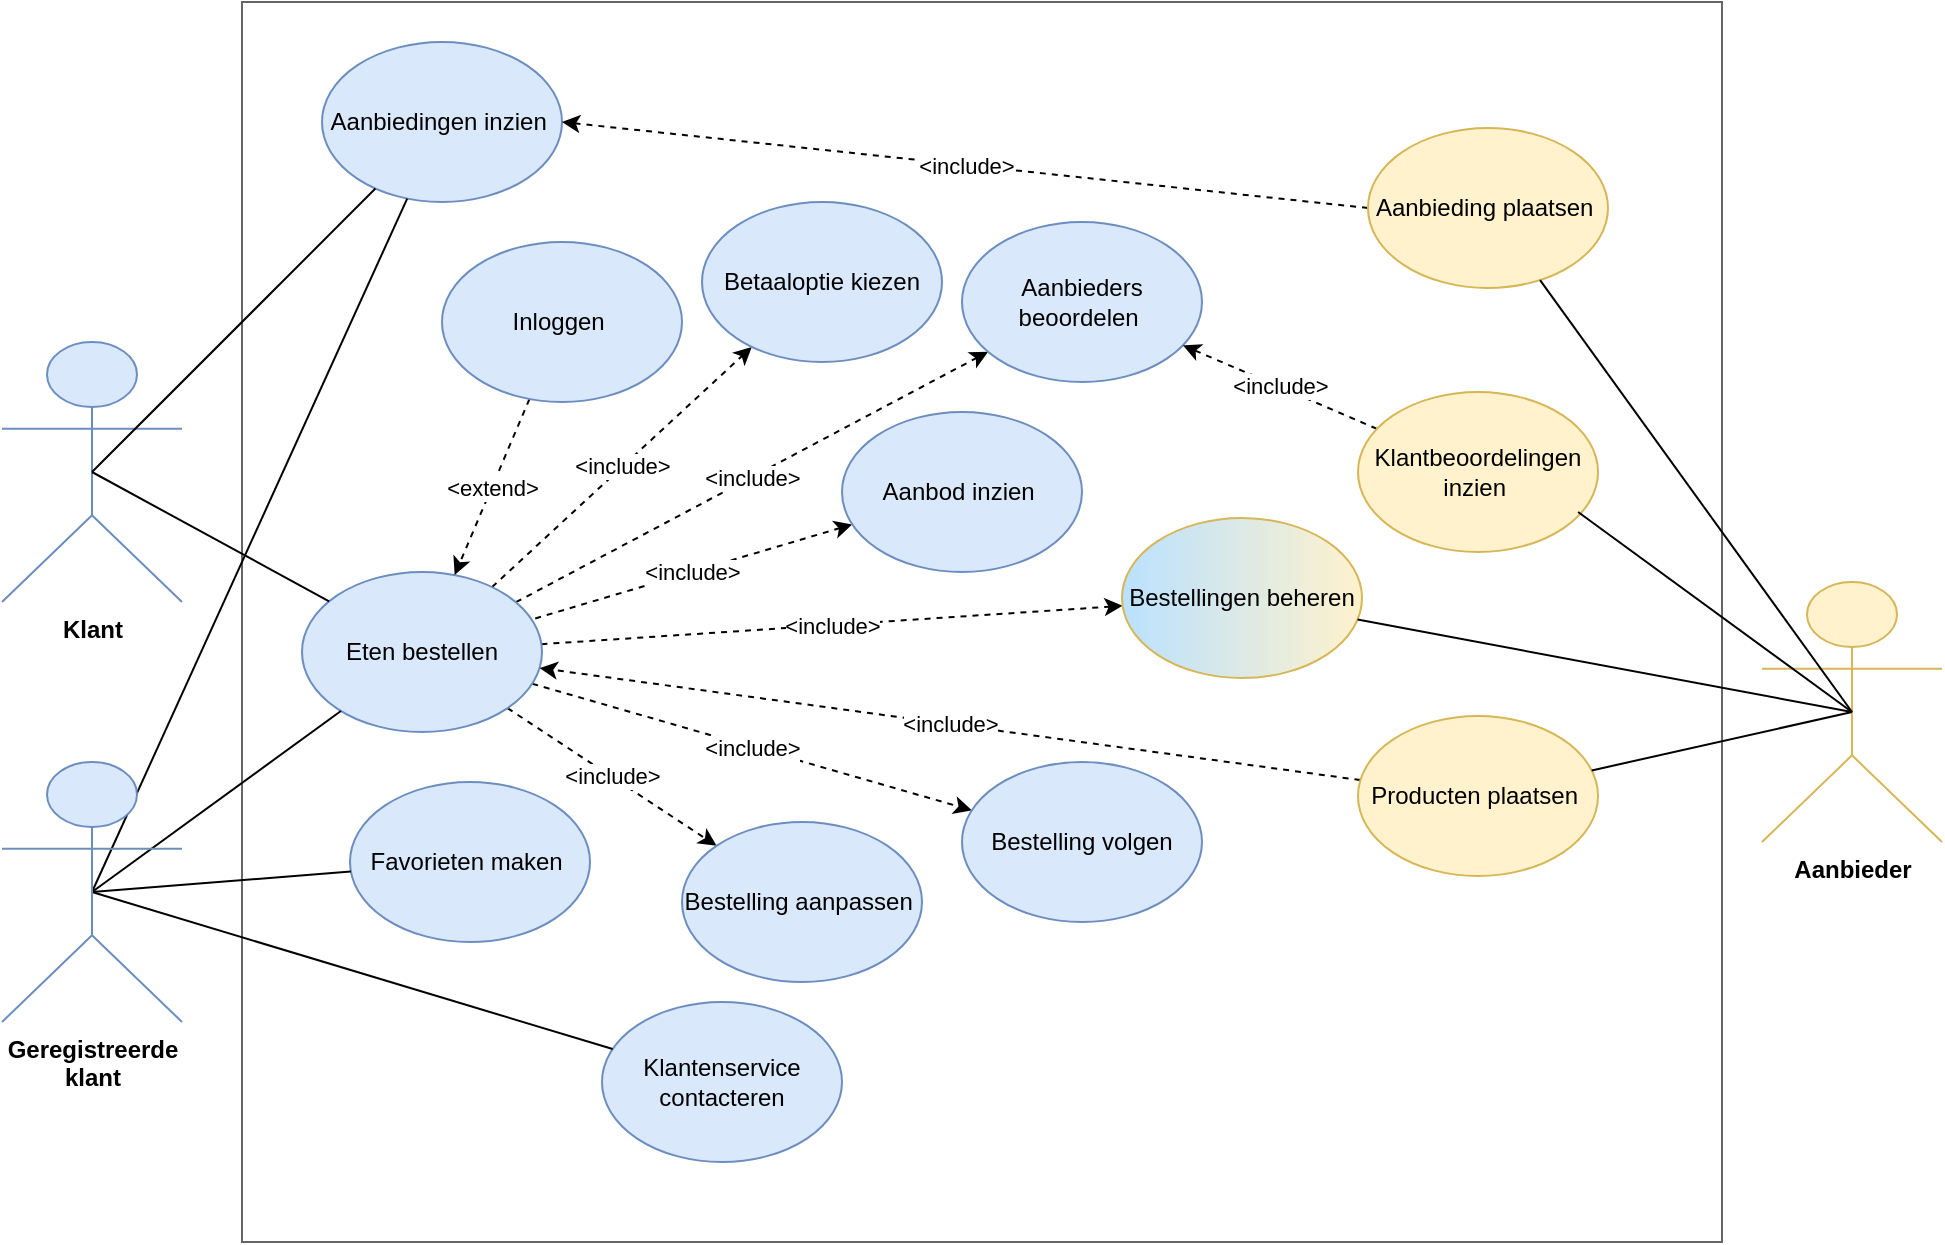 <mxfile version="20.6.0" type="device"><diagram id="p82MlDefBnRTSRnJDpva" name="Pagina-1"><mxGraphModel dx="2524" dy="1002" grid="0" gridSize="10" guides="1" tooltips="1" connect="1" arrows="1" fold="1" page="1" pageScale="1" pageWidth="827" pageHeight="1169" math="0" shadow="0"><root><mxCell id="0"/><mxCell id="1" parent="0"/><mxCell id="gePcSJrQ71QeRyR6HLfW-1" value="Aanbieder" style="shape=umlActor;verticalLabelPosition=bottom;verticalAlign=top;html=1;outlineConnect=0;fillColor=#fff2cc;strokeColor=#d6b656;fontStyle=1" vertex="1" parent="1"><mxGeometry x="818" y="517" width="90" height="130" as="geometry"/></mxCell><mxCell id="gePcSJrQ71QeRyR6HLfW-3" value="Klant" style="shape=umlActor;verticalLabelPosition=bottom;verticalAlign=top;html=1;outlineConnect=0;fillColor=#dae8fc;strokeColor=#6c8ebf;fontStyle=1" vertex="1" parent="1"><mxGeometry x="-62" y="397" width="90" height="130" as="geometry"/></mxCell><mxCell id="gePcSJrQ71QeRyR6HLfW-5" value="" style="rounded=0;whiteSpace=wrap;html=1;strokeColor=#666666;" vertex="1" parent="1"><mxGeometry x="58" y="227" width="740" height="620" as="geometry"/></mxCell><mxCell id="gePcSJrQ71QeRyR6HLfW-21" value="&amp;lt;include&amp;gt;" style="edgeStyle=none;rounded=0;orthogonalLoop=1;jettySize=auto;html=1;startArrow=none;startFill=0;endArrow=classic;endFill=1;dashed=1;" edge="1" parent="1" source="gePcSJrQ71QeRyR6HLfW-6" target="gePcSJrQ71QeRyR6HLfW-12"><mxGeometry relative="1" as="geometry"/></mxCell><mxCell id="gePcSJrQ71QeRyR6HLfW-23" value="&amp;lt;include&amp;gt;" style="edgeStyle=none;rounded=0;orthogonalLoop=1;jettySize=auto;html=1;startArrow=none;startFill=0;endArrow=classic;endFill=1;dashed=1;" edge="1" parent="1" source="gePcSJrQ71QeRyR6HLfW-6" target="gePcSJrQ71QeRyR6HLfW-11"><mxGeometry relative="1" as="geometry"/></mxCell><mxCell id="gePcSJrQ71QeRyR6HLfW-24" value="&amp;lt;include&amp;gt;" style="edgeStyle=none;rounded=0;orthogonalLoop=1;jettySize=auto;html=1;startArrow=none;startFill=0;endArrow=classic;endFill=1;dashed=1;" edge="1" parent="1" source="gePcSJrQ71QeRyR6HLfW-6" target="gePcSJrQ71QeRyR6HLfW-13"><mxGeometry relative="1" as="geometry"/></mxCell><mxCell id="gePcSJrQ71QeRyR6HLfW-28" value="&amp;lt;include&amp;gt;" style="edgeStyle=none;rounded=0;orthogonalLoop=1;jettySize=auto;html=1;startArrow=none;startFill=0;endArrow=classic;endFill=1;dashed=1;" edge="1" parent="1" source="gePcSJrQ71QeRyR6HLfW-6" target="gePcSJrQ71QeRyR6HLfW-9"><mxGeometry relative="1" as="geometry"/></mxCell><mxCell id="gePcSJrQ71QeRyR6HLfW-36" value="&amp;lt;include&amp;gt;" style="edgeStyle=none;rounded=0;orthogonalLoop=1;jettySize=auto;html=1;startArrow=none;startFill=0;endArrow=classic;endFill=1;dashed=1;" edge="1" parent="1" source="gePcSJrQ71QeRyR6HLfW-6" target="gePcSJrQ71QeRyR6HLfW-17"><mxGeometry relative="1" as="geometry"/></mxCell><mxCell id="gePcSJrQ71QeRyR6HLfW-6" value="Eten bestellen" style="ellipse;whiteSpace=wrap;html=1;fillColor=#dae8fc;strokeColor=#6c8ebf;" vertex="1" parent="1"><mxGeometry x="88" y="512" width="120" height="80" as="geometry"/></mxCell><mxCell id="gePcSJrQ71QeRyR6HLfW-22" value="&amp;lt;extend&amp;gt;" style="edgeStyle=none;rounded=0;orthogonalLoop=1;jettySize=auto;html=1;startArrow=none;startFill=0;endArrow=classic;endFill=1;dashed=1;" edge="1" parent="1" source="gePcSJrQ71QeRyR6HLfW-7" target="gePcSJrQ71QeRyR6HLfW-6"><mxGeometry relative="1" as="geometry"/></mxCell><mxCell id="gePcSJrQ71QeRyR6HLfW-7" value="Inloggen&amp;nbsp;" style="ellipse;whiteSpace=wrap;html=1;fillColor=#dae8fc;strokeColor=#6c8ebf;" vertex="1" parent="1"><mxGeometry x="158" y="347" width="120" height="80" as="geometry"/></mxCell><mxCell id="gePcSJrQ71QeRyR6HLfW-20" value="&amp;lt;include&amp;gt;" style="rounded=0;orthogonalLoop=1;jettySize=auto;html=1;startArrow=classic;startFill=1;endArrow=none;endFill=0;dashed=1;" edge="1" parent="1" source="gePcSJrQ71QeRyR6HLfW-8" target="gePcSJrQ71QeRyR6HLfW-6"><mxGeometry relative="1" as="geometry"/></mxCell><mxCell id="gePcSJrQ71QeRyR6HLfW-8" value="Aanbod inzien&amp;nbsp;" style="ellipse;whiteSpace=wrap;html=1;fillColor=#dae8fc;strokeColor=#6c8ebf;" vertex="1" parent="1"><mxGeometry x="358" y="432" width="120" height="80" as="geometry"/></mxCell><mxCell id="gePcSJrQ71QeRyR6HLfW-9" value="Aanbieders beoordelen&amp;nbsp;" style="ellipse;whiteSpace=wrap;html=1;fillColor=#dae8fc;strokeColor=#6c8ebf;" vertex="1" parent="1"><mxGeometry x="418" y="337" width="120" height="80" as="geometry"/></mxCell><mxCell id="gePcSJrQ71QeRyR6HLfW-10" value="Favorieten maken&amp;nbsp;" style="ellipse;whiteSpace=wrap;html=1;fillColor=#dae8fc;strokeColor=#6c8ebf;" vertex="1" parent="1"><mxGeometry x="112" y="617" width="120" height="80" as="geometry"/></mxCell><mxCell id="gePcSJrQ71QeRyR6HLfW-11" value="Bestelling volgen" style="ellipse;whiteSpace=wrap;html=1;fillColor=#dae8fc;strokeColor=#6c8ebf;" vertex="1" parent="1"><mxGeometry x="418" y="607" width="120" height="80" as="geometry"/></mxCell><mxCell id="gePcSJrQ71QeRyR6HLfW-12" value="Betaaloptie kiezen" style="ellipse;whiteSpace=wrap;html=1;fillColor=#dae8fc;strokeColor=#6c8ebf;" vertex="1" parent="1"><mxGeometry x="288" y="327" width="120" height="80" as="geometry"/></mxCell><mxCell id="gePcSJrQ71QeRyR6HLfW-13" value="Bestelling aanpassen&amp;nbsp;" style="ellipse;whiteSpace=wrap;html=1;fillColor=#dae8fc;strokeColor=#6c8ebf;" vertex="1" parent="1"><mxGeometry x="278" y="637" width="120" height="80" as="geometry"/></mxCell><mxCell id="gePcSJrQ71QeRyR6HLfW-14" value="Aanbiedingen inzien&amp;nbsp;" style="ellipse;whiteSpace=wrap;html=1;fillColor=#dae8fc;strokeColor=#6c8ebf;" vertex="1" parent="1"><mxGeometry x="98" y="247" width="120" height="80" as="geometry"/></mxCell><mxCell id="gePcSJrQ71QeRyR6HLfW-15" value="Klantenservice contacteren" style="ellipse;whiteSpace=wrap;html=1;fillColor=#dae8fc;strokeColor=#6c8ebf;" vertex="1" parent="1"><mxGeometry x="238" y="727" width="120" height="80" as="geometry"/></mxCell><mxCell id="gePcSJrQ71QeRyR6HLfW-38" value="&amp;lt;include&amp;gt;" style="edgeStyle=none;rounded=0;orthogonalLoop=1;jettySize=auto;html=1;exitX=0;exitY=0.5;exitDx=0;exitDy=0;startArrow=none;startFill=0;endArrow=classic;endFill=1;dashed=1;entryX=1;entryY=0.5;entryDx=0;entryDy=0;" edge="1" parent="1" source="gePcSJrQ71QeRyR6HLfW-16" target="gePcSJrQ71QeRyR6HLfW-14"><mxGeometry relative="1" as="geometry"/></mxCell><mxCell id="gePcSJrQ71QeRyR6HLfW-16" value="Aanbieding plaatsen&amp;nbsp;" style="ellipse;whiteSpace=wrap;html=1;fillColor=#fff2cc;strokeColor=#d6b656;" vertex="1" parent="1"><mxGeometry x="621" y="290" width="120" height="80" as="geometry"/></mxCell><mxCell id="gePcSJrQ71QeRyR6HLfW-17" value="Bestellingen beheren" style="ellipse;whiteSpace=wrap;html=1;fillColor=#fff2cc;strokeColor=#d6b656;gradientColor=#BAE1FF;gradientDirection=west;" vertex="1" parent="1"><mxGeometry x="498" y="485" width="120" height="80" as="geometry"/></mxCell><mxCell id="gePcSJrQ71QeRyR6HLfW-39" value="&amp;lt;include&amp;gt;" style="edgeStyle=none;rounded=0;orthogonalLoop=1;jettySize=auto;html=1;startArrow=none;startFill=0;endArrow=classic;endFill=1;dashed=1;" edge="1" parent="1" source="gePcSJrQ71QeRyR6HLfW-18" target="gePcSJrQ71QeRyR6HLfW-6"><mxGeometry relative="1" as="geometry"/></mxCell><mxCell id="gePcSJrQ71QeRyR6HLfW-18" value="Producten plaatsen&amp;nbsp;" style="ellipse;whiteSpace=wrap;html=1;fillColor=#fff2cc;strokeColor=#d6b656;" vertex="1" parent="1"><mxGeometry x="616" y="584" width="120" height="80" as="geometry"/></mxCell><mxCell id="gePcSJrQ71QeRyR6HLfW-40" value="&amp;lt;include&amp;gt;" style="edgeStyle=none;rounded=0;orthogonalLoop=1;jettySize=auto;html=1;startArrow=none;startFill=0;endArrow=classic;endFill=1;dashed=1;" edge="1" parent="1" source="gePcSJrQ71QeRyR6HLfW-19" target="gePcSJrQ71QeRyR6HLfW-9"><mxGeometry relative="1" as="geometry"/></mxCell><mxCell id="gePcSJrQ71QeRyR6HLfW-19" value="Klantbeoordelingen inzien&amp;nbsp;" style="ellipse;whiteSpace=wrap;html=1;fillColor=#fff2cc;strokeColor=#d6b656;" vertex="1" parent="1"><mxGeometry x="616" y="422" width="120" height="80" as="geometry"/></mxCell><mxCell id="gePcSJrQ71QeRyR6HLfW-30" style="edgeStyle=none;rounded=0;orthogonalLoop=1;jettySize=auto;html=1;exitX=0.5;exitY=0.5;exitDx=0;exitDy=0;exitPerimeter=0;startArrow=none;startFill=0;endArrow=none;endFill=0;" edge="1" parent="1" source="gePcSJrQ71QeRyR6HLfW-25" target="gePcSJrQ71QeRyR6HLfW-10"><mxGeometry relative="1" as="geometry"><Array as="points"/></mxGeometry></mxCell><mxCell id="gePcSJrQ71QeRyR6HLfW-31" style="edgeStyle=none;rounded=0;orthogonalLoop=1;jettySize=auto;html=1;exitX=0.5;exitY=0.5;exitDx=0;exitDy=0;exitPerimeter=0;startArrow=none;startFill=0;endArrow=none;endFill=0;" edge="1" parent="1" source="gePcSJrQ71QeRyR6HLfW-25" target="gePcSJrQ71QeRyR6HLfW-15"><mxGeometry relative="1" as="geometry"><Array as="points"/></mxGeometry></mxCell><mxCell id="gePcSJrQ71QeRyR6HLfW-32" style="edgeStyle=none;rounded=0;orthogonalLoop=1;jettySize=auto;html=1;exitX=0.5;exitY=0.5;exitDx=0;exitDy=0;exitPerimeter=0;startArrow=none;startFill=0;endArrow=none;endFill=0;" edge="1" parent="1" source="gePcSJrQ71QeRyR6HLfW-25" target="gePcSJrQ71QeRyR6HLfW-6"><mxGeometry relative="1" as="geometry"/></mxCell><mxCell id="gePcSJrQ71QeRyR6HLfW-35" style="edgeStyle=none;rounded=0;orthogonalLoop=1;jettySize=auto;html=1;exitX=0.5;exitY=0.5;exitDx=0;exitDy=0;exitPerimeter=0;startArrow=none;startFill=0;endArrow=none;endFill=0;" edge="1" parent="1" source="gePcSJrQ71QeRyR6HLfW-25" target="gePcSJrQ71QeRyR6HLfW-14"><mxGeometry relative="1" as="geometry"/></mxCell><mxCell id="gePcSJrQ71QeRyR6HLfW-25" value="Geregistreerde &lt;br&gt;klant" style="shape=umlActor;verticalLabelPosition=bottom;verticalAlign=top;html=1;outlineConnect=0;fillColor=#dae8fc;strokeColor=#6c8ebf;fontStyle=1" vertex="1" parent="1"><mxGeometry x="-62" y="607" width="90" height="130" as="geometry"/></mxCell><mxCell id="gePcSJrQ71QeRyR6HLfW-29" style="edgeStyle=none;rounded=0;orthogonalLoop=1;jettySize=auto;html=1;exitX=0.5;exitY=0.5;exitDx=0;exitDy=0;exitPerimeter=0;startArrow=none;startFill=0;endArrow=none;endFill=0;" edge="1" parent="1" source="gePcSJrQ71QeRyR6HLfW-3" target="gePcSJrQ71QeRyR6HLfW-6"><mxGeometry relative="1" as="geometry"/></mxCell><mxCell id="gePcSJrQ71QeRyR6HLfW-34" style="edgeStyle=none;rounded=0;orthogonalLoop=1;jettySize=auto;html=1;exitX=0.5;exitY=0.5;exitDx=0;exitDy=0;exitPerimeter=0;startArrow=none;startFill=0;endArrow=none;endFill=0;" edge="1" parent="1" source="gePcSJrQ71QeRyR6HLfW-3" target="gePcSJrQ71QeRyR6HLfW-14"><mxGeometry relative="1" as="geometry"/></mxCell><mxCell id="gePcSJrQ71QeRyR6HLfW-41" style="edgeStyle=none;rounded=0;orthogonalLoop=1;jettySize=auto;html=1;exitX=0.5;exitY=0.5;exitDx=0;exitDy=0;exitPerimeter=0;startArrow=none;startFill=0;endArrow=none;endFill=0;" edge="1" parent="1" source="gePcSJrQ71QeRyR6HLfW-1" target="gePcSJrQ71QeRyR6HLfW-18"><mxGeometry relative="1" as="geometry"/></mxCell><mxCell id="gePcSJrQ71QeRyR6HLfW-42" style="edgeStyle=none;rounded=0;orthogonalLoop=1;jettySize=auto;html=1;exitX=0.5;exitY=0.5;exitDx=0;exitDy=0;exitPerimeter=0;startArrow=none;startFill=0;endArrow=none;endFill=0;" edge="1" parent="1" source="gePcSJrQ71QeRyR6HLfW-1" target="gePcSJrQ71QeRyR6HLfW-16"><mxGeometry relative="1" as="geometry"/></mxCell><mxCell id="gePcSJrQ71QeRyR6HLfW-43" style="edgeStyle=none;rounded=0;orthogonalLoop=1;jettySize=auto;html=1;exitX=0.5;exitY=0.5;exitDx=0;exitDy=0;exitPerimeter=0;entryX=0.917;entryY=0.75;entryDx=0;entryDy=0;entryPerimeter=0;startArrow=none;startFill=0;endArrow=none;endFill=0;" edge="1" parent="1" source="gePcSJrQ71QeRyR6HLfW-1" target="gePcSJrQ71QeRyR6HLfW-19"><mxGeometry relative="1" as="geometry"/></mxCell><mxCell id="gePcSJrQ71QeRyR6HLfW-44" style="edgeStyle=none;rounded=0;orthogonalLoop=1;jettySize=auto;html=1;exitX=0.5;exitY=0.5;exitDx=0;exitDy=0;exitPerimeter=0;startArrow=none;startFill=0;endArrow=none;endFill=0;" edge="1" parent="1" source="gePcSJrQ71QeRyR6HLfW-1" target="gePcSJrQ71QeRyR6HLfW-17"><mxGeometry relative="1" as="geometry"/></mxCell></root></mxGraphModel></diagram></mxfile>
